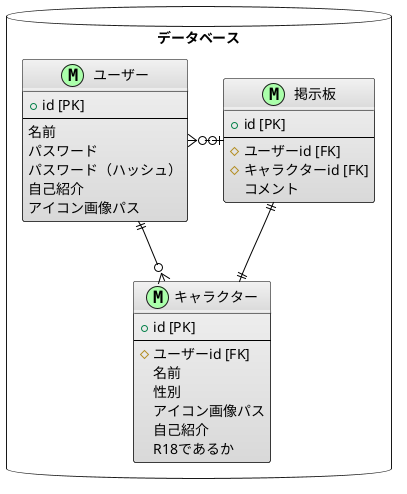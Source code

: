 @startuml

/'
  図の中で目立たせたいエンティティに着色するための
  色の名前（定数）を定義します。
'/
!define MAIN_ENTITY #E2EFDA-C6E0B4
!define MAIN_ENTITY_2 #FCE4D6-F8CBAD

/' 他の色も、用途が分りやすいように名前をつけます。 '/
!define METAL #F2F2F2-D9D9D9
!define MASTER_MARK_COLOR AAFFAA
!define TRANSACTION_MARK_COLOR FFAA00

/'
  デフォルトのスタイルを設定します。
  この場合の指定は class です。entity ではエラーになります。
'/
skinparam class {
    BackgroundColor METAL
    BorderColor Black
    ArrowColor Black
}

database "データベース" as ext{
    ' entity table_name as alias <<icon, color>>
    entity "ユーザー" as user <<M,MASTER_MARK_COLOR>> {
        'pk = + column_name [PK]
        'fk = # column_name[FK]
        + id [PK]
        --
        名前
        パスワード
        パスワード（ハッシュ）
        自己紹介
        アイコン画像パス
    }
    entity "掲示板" as board <<M,MASTER_MARK_COLOR>> {
        + id [PK]
        --
        # ユーザーid [FK]
        # キャラクターid [FK]
        コメント
    }

    entity "キャラクター" as character <<M,MASTER_MARK_COLOR>>{
        + id [PK]
        --
        # ユーザーid [FK]
        名前
        性別
        アイコン画像パス
        自己紹介
        R18であるか
    }
}

user }o-right-o| board
user ||-up-o{ character
board ||--|| character
@enduml
